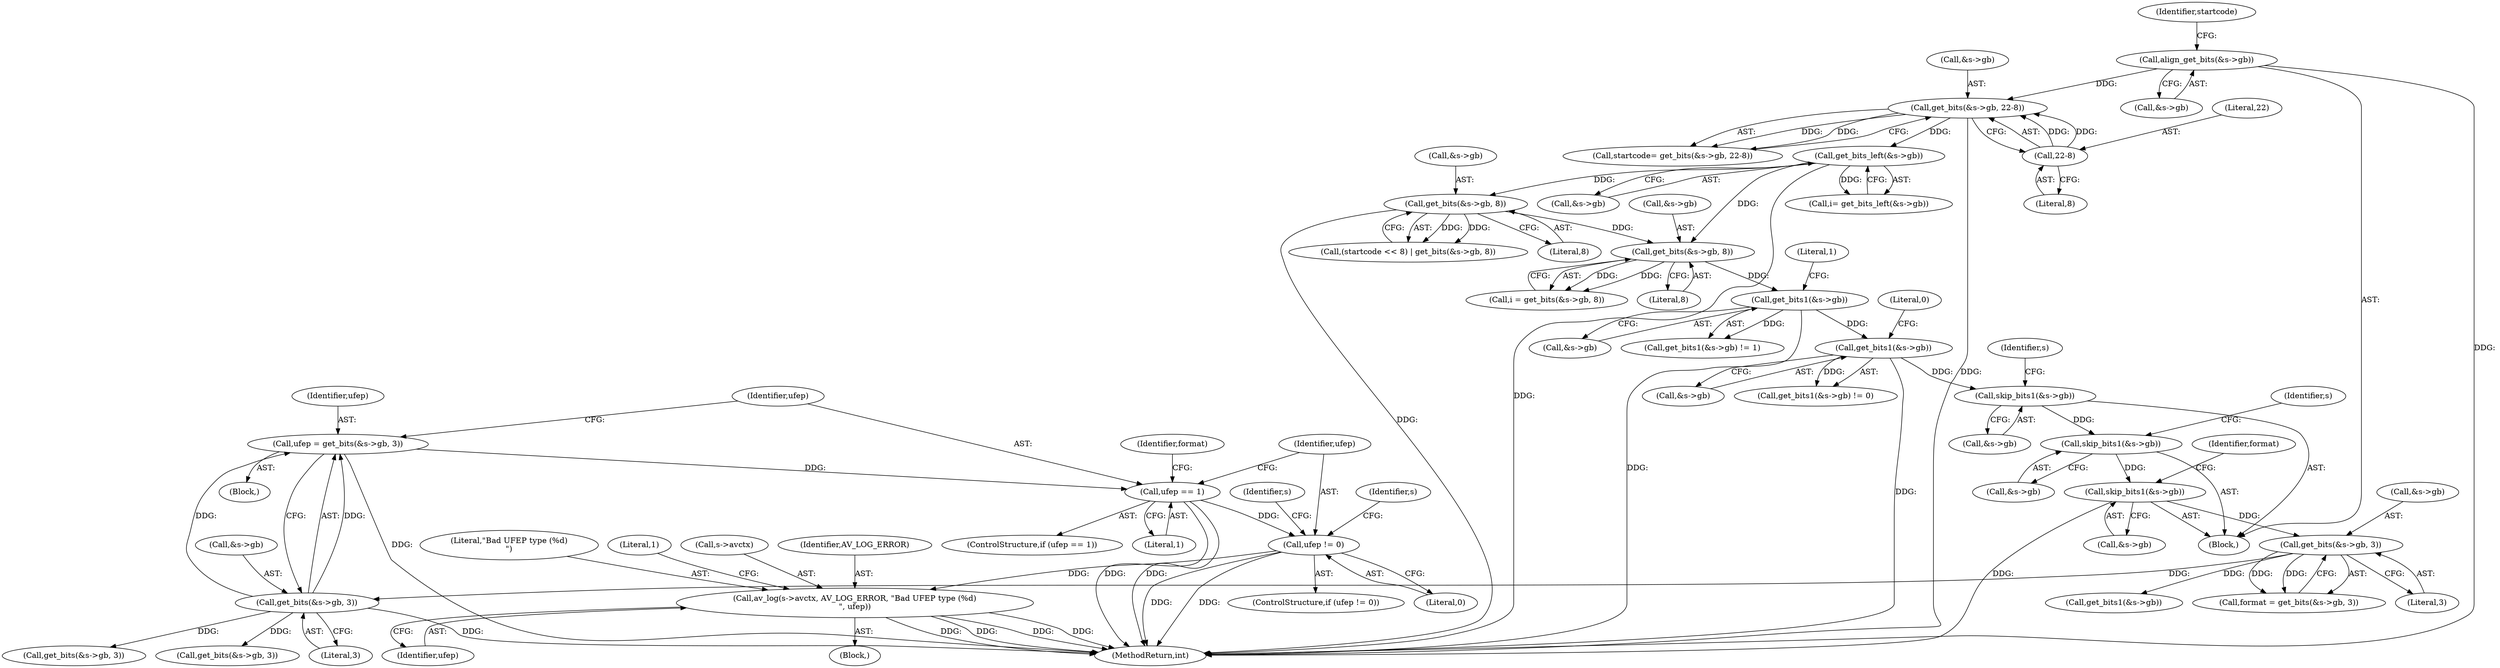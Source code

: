 digraph "0_libav_0a49a62f998747cfa564d98d36a459fe70d3299b@pointer" {
"1000619" [label="(Call,av_log(s->avctx, AV_LOG_ERROR, \"Bad UFEP type (%d)\n\", ufep))"];
"1000615" [label="(Call,ufep != 0)"];
"1000442" [label="(Call,ufep == 1)"];
"1000433" [label="(Call,ufep = get_bits(&s->gb, 3))"];
"1000435" [label="(Call,get_bits(&s->gb, 3))"];
"1000293" [label="(Call,get_bits(&s->gb, 3))"];
"1000286" [label="(Call,skip_bits1(&s->gb))"];
"1000281" [label="(Call,skip_bits1(&s->gb))"];
"1000276" [label="(Call,skip_bits1(&s->gb))"];
"1000260" [label="(Call,get_bits1(&s->gb))"];
"1000242" [label="(Call,get_bits1(&s->gb))"];
"1000208" [label="(Call,get_bits(&s->gb, 8))"];
"1000180" [label="(Call,get_bits(&s->gb, 8))"];
"1000161" [label="(Call,get_bits_left(&s->gb))"];
"1000150" [label="(Call,get_bits(&s->gb, 22-8))"];
"1000143" [label="(Call,align_get_bits(&s->gb))"];
"1000155" [label="(Call,22-8)"];
"1000633" [label="(Call,get_bits(&s->gb, 3))"];
"1000620" [label="(Call,s->avctx)"];
"1000284" [label="(Identifier,s)"];
"1000161" [label="(Call,get_bits_left(&s->gb))"];
"1000277" [label="(Call,&s->gb)"];
"1000444" [label="(Literal,1)"];
"1000426" [label="(Block,)"];
"1000143" [label="(Call,align_get_bits(&s->gb))"];
"1000157" [label="(Literal,8)"];
"1000441" [label="(ControlStructure,if (ufep == 1))"];
"1000298" [label="(Literal,3)"];
"1000443" [label="(Identifier,ufep)"];
"1000623" [label="(Identifier,AV_LOG_ERROR)"];
"1000136" [label="(Block,)"];
"1000261" [label="(Call,&s->gb)"];
"1000433" [label="(Call,ufep = get_bits(&s->gb, 3))"];
"1000625" [label="(Identifier,ufep)"];
"1000150" [label="(Call,get_bits(&s->gb, 22-8))"];
"1000617" [label="(Literal,0)"];
"1000276" [label="(Call,skip_bits1(&s->gb))"];
"1000616" [label="(Identifier,ufep)"];
"1000448" [label="(Call,get_bits(&s->gb, 3))"];
"1000291" [label="(Call,format = get_bits(&s->gb, 3))"];
"1000209" [label="(Call,&s->gb)"];
"1000156" [label="(Literal,22)"];
"1000281" [label="(Call,skip_bits1(&s->gb))"];
"1000621" [label="(Identifier,s)"];
"1000180" [label="(Call,get_bits(&s->gb, 8))"];
"1000208" [label="(Call,get_bits(&s->gb, 8))"];
"1000144" [label="(Call,&s->gb)"];
"1000260" [label="(Call,get_bits1(&s->gb))"];
"1000206" [label="(Call,i = get_bits(&s->gb, 8))"];
"1000435" [label="(Call,get_bits(&s->gb, 3))"];
"1000436" [label="(Call,&s->gb)"];
"1000293" [label="(Call,get_bits(&s->gb, 3))"];
"1000619" [label="(Call,av_log(s->avctx, AV_LOG_ERROR, \"Bad UFEP type (%d)\n\", ufep))"];
"1000247" [label="(Literal,1)"];
"1000440" [label="(Literal,3)"];
"1000618" [label="(Block,)"];
"1000148" [label="(Call,startcode= get_bits(&s->gb, 22-8))"];
"1000289" [label="(Identifier,s)"];
"1000265" [label="(Literal,0)"];
"1000287" [label="(Call,&s->gb)"];
"1000159" [label="(Call,i= get_bits_left(&s->gb))"];
"1000155" [label="(Call,22-8)"];
"1000213" [label="(Literal,8)"];
"1000181" [label="(Call,&s->gb)"];
"1000162" [label="(Call,&s->gb)"];
"1000176" [label="(Call,(startcode << 8) | get_bits(&s->gb, 8))"];
"1000294" [label="(Call,&s->gb)"];
"1000282" [label="(Call,&s->gb)"];
"1000624" [label="(Literal,\"Bad UFEP type (%d)\n\")"];
"1000243" [label="(Call,&s->gb)"];
"1000185" [label="(Literal,8)"];
"1000434" [label="(Identifier,ufep)"];
"1000292" [label="(Identifier,format)"];
"1000614" [label="(ControlStructure,if (ufep != 0))"];
"1000442" [label="(Call,ufep == 1)"];
"1000242" [label="(Call,get_bits1(&s->gb))"];
"1000615" [label="(Call,ufep != 0)"];
"1001103" [label="(MethodReturn,int)"];
"1000333" [label="(Call,get_bits1(&s->gb))"];
"1000241" [label="(Call,get_bits1(&s->gb) != 1)"];
"1000259" [label="(Call,get_bits1(&s->gb) != 0)"];
"1000149" [label="(Identifier,startcode)"];
"1000631" [label="(Identifier,s)"];
"1000447" [label="(Identifier,format)"];
"1000151" [label="(Call,&s->gb)"];
"1000286" [label="(Call,skip_bits1(&s->gb))"];
"1000628" [label="(Literal,1)"];
"1000619" -> "1000618"  [label="AST: "];
"1000619" -> "1000625"  [label="CFG: "];
"1000620" -> "1000619"  [label="AST: "];
"1000623" -> "1000619"  [label="AST: "];
"1000624" -> "1000619"  [label="AST: "];
"1000625" -> "1000619"  [label="AST: "];
"1000628" -> "1000619"  [label="CFG: "];
"1000619" -> "1001103"  [label="DDG: "];
"1000619" -> "1001103"  [label="DDG: "];
"1000619" -> "1001103"  [label="DDG: "];
"1000619" -> "1001103"  [label="DDG: "];
"1000615" -> "1000619"  [label="DDG: "];
"1000615" -> "1000614"  [label="AST: "];
"1000615" -> "1000617"  [label="CFG: "];
"1000616" -> "1000615"  [label="AST: "];
"1000617" -> "1000615"  [label="AST: "];
"1000621" -> "1000615"  [label="CFG: "];
"1000631" -> "1000615"  [label="CFG: "];
"1000615" -> "1001103"  [label="DDG: "];
"1000615" -> "1001103"  [label="DDG: "];
"1000442" -> "1000615"  [label="DDG: "];
"1000442" -> "1000441"  [label="AST: "];
"1000442" -> "1000444"  [label="CFG: "];
"1000443" -> "1000442"  [label="AST: "];
"1000444" -> "1000442"  [label="AST: "];
"1000447" -> "1000442"  [label="CFG: "];
"1000616" -> "1000442"  [label="CFG: "];
"1000442" -> "1001103"  [label="DDG: "];
"1000442" -> "1001103"  [label="DDG: "];
"1000433" -> "1000442"  [label="DDG: "];
"1000433" -> "1000426"  [label="AST: "];
"1000433" -> "1000435"  [label="CFG: "];
"1000434" -> "1000433"  [label="AST: "];
"1000435" -> "1000433"  [label="AST: "];
"1000443" -> "1000433"  [label="CFG: "];
"1000433" -> "1001103"  [label="DDG: "];
"1000435" -> "1000433"  [label="DDG: "];
"1000435" -> "1000433"  [label="DDG: "];
"1000435" -> "1000440"  [label="CFG: "];
"1000436" -> "1000435"  [label="AST: "];
"1000440" -> "1000435"  [label="AST: "];
"1000435" -> "1001103"  [label="DDG: "];
"1000293" -> "1000435"  [label="DDG: "];
"1000435" -> "1000448"  [label="DDG: "];
"1000435" -> "1000633"  [label="DDG: "];
"1000293" -> "1000291"  [label="AST: "];
"1000293" -> "1000298"  [label="CFG: "];
"1000294" -> "1000293"  [label="AST: "];
"1000298" -> "1000293"  [label="AST: "];
"1000291" -> "1000293"  [label="CFG: "];
"1000293" -> "1000291"  [label="DDG: "];
"1000293" -> "1000291"  [label="DDG: "];
"1000286" -> "1000293"  [label="DDG: "];
"1000293" -> "1000333"  [label="DDG: "];
"1000286" -> "1000136"  [label="AST: "];
"1000286" -> "1000287"  [label="CFG: "];
"1000287" -> "1000286"  [label="AST: "];
"1000292" -> "1000286"  [label="CFG: "];
"1000286" -> "1001103"  [label="DDG: "];
"1000281" -> "1000286"  [label="DDG: "];
"1000281" -> "1000136"  [label="AST: "];
"1000281" -> "1000282"  [label="CFG: "];
"1000282" -> "1000281"  [label="AST: "];
"1000289" -> "1000281"  [label="CFG: "];
"1000276" -> "1000281"  [label="DDG: "];
"1000276" -> "1000136"  [label="AST: "];
"1000276" -> "1000277"  [label="CFG: "];
"1000277" -> "1000276"  [label="AST: "];
"1000284" -> "1000276"  [label="CFG: "];
"1000260" -> "1000276"  [label="DDG: "];
"1000260" -> "1000259"  [label="AST: "];
"1000260" -> "1000261"  [label="CFG: "];
"1000261" -> "1000260"  [label="AST: "];
"1000265" -> "1000260"  [label="CFG: "];
"1000260" -> "1001103"  [label="DDG: "];
"1000260" -> "1000259"  [label="DDG: "];
"1000242" -> "1000260"  [label="DDG: "];
"1000242" -> "1000241"  [label="AST: "];
"1000242" -> "1000243"  [label="CFG: "];
"1000243" -> "1000242"  [label="AST: "];
"1000247" -> "1000242"  [label="CFG: "];
"1000242" -> "1001103"  [label="DDG: "];
"1000242" -> "1000241"  [label="DDG: "];
"1000208" -> "1000242"  [label="DDG: "];
"1000208" -> "1000206"  [label="AST: "];
"1000208" -> "1000213"  [label="CFG: "];
"1000209" -> "1000208"  [label="AST: "];
"1000213" -> "1000208"  [label="AST: "];
"1000206" -> "1000208"  [label="CFG: "];
"1000208" -> "1000206"  [label="DDG: "];
"1000208" -> "1000206"  [label="DDG: "];
"1000180" -> "1000208"  [label="DDG: "];
"1000161" -> "1000208"  [label="DDG: "];
"1000180" -> "1000176"  [label="AST: "];
"1000180" -> "1000185"  [label="CFG: "];
"1000181" -> "1000180"  [label="AST: "];
"1000185" -> "1000180"  [label="AST: "];
"1000176" -> "1000180"  [label="CFG: "];
"1000180" -> "1001103"  [label="DDG: "];
"1000180" -> "1000176"  [label="DDG: "];
"1000180" -> "1000176"  [label="DDG: "];
"1000161" -> "1000180"  [label="DDG: "];
"1000161" -> "1000159"  [label="AST: "];
"1000161" -> "1000162"  [label="CFG: "];
"1000162" -> "1000161"  [label="AST: "];
"1000159" -> "1000161"  [label="CFG: "];
"1000161" -> "1001103"  [label="DDG: "];
"1000161" -> "1000159"  [label="DDG: "];
"1000150" -> "1000161"  [label="DDG: "];
"1000150" -> "1000148"  [label="AST: "];
"1000150" -> "1000155"  [label="CFG: "];
"1000151" -> "1000150"  [label="AST: "];
"1000155" -> "1000150"  [label="AST: "];
"1000148" -> "1000150"  [label="CFG: "];
"1000150" -> "1001103"  [label="DDG: "];
"1000150" -> "1000148"  [label="DDG: "];
"1000150" -> "1000148"  [label="DDG: "];
"1000143" -> "1000150"  [label="DDG: "];
"1000155" -> "1000150"  [label="DDG: "];
"1000155" -> "1000150"  [label="DDG: "];
"1000143" -> "1000136"  [label="AST: "];
"1000143" -> "1000144"  [label="CFG: "];
"1000144" -> "1000143"  [label="AST: "];
"1000149" -> "1000143"  [label="CFG: "];
"1000143" -> "1001103"  [label="DDG: "];
"1000155" -> "1000157"  [label="CFG: "];
"1000156" -> "1000155"  [label="AST: "];
"1000157" -> "1000155"  [label="AST: "];
}
